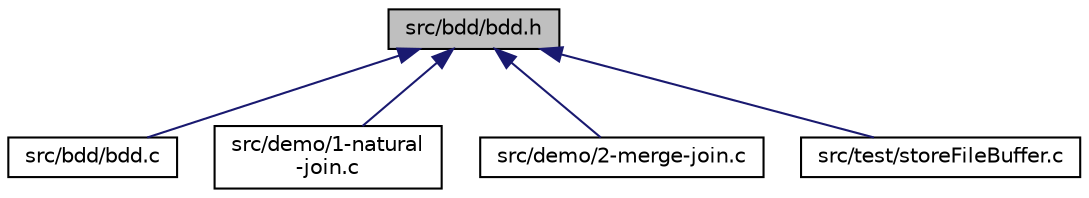 digraph "src/bdd/bdd.h"
{
  edge [fontname="Helvetica",fontsize="10",labelfontname="Helvetica",labelfontsize="10"];
  node [fontname="Helvetica",fontsize="10",shape=record];
  Node3 [label="src/bdd/bdd.h",height=0.2,width=0.4,color="black", fillcolor="grey75", style="filled", fontcolor="black"];
  Node3 -> Node4 [dir="back",color="midnightblue",fontsize="10",style="solid",fontname="Helvetica"];
  Node4 [label="src/bdd/bdd.c",height=0.2,width=0.4,color="black", fillcolor="white", style="filled",URL="$bdd_8c.html"];
  Node3 -> Node5 [dir="back",color="midnightblue",fontsize="10",style="solid",fontname="Helvetica"];
  Node5 [label="src/demo/1-natural\l-join.c",height=0.2,width=0.4,color="black", fillcolor="white", style="filled",URL="$1-natural-join_8c.html"];
  Node3 -> Node6 [dir="back",color="midnightblue",fontsize="10",style="solid",fontname="Helvetica"];
  Node6 [label="src/demo/2-merge-join.c",height=0.2,width=0.4,color="black", fillcolor="white", style="filled",URL="$2-merge-join_8c.html"];
  Node3 -> Node7 [dir="back",color="midnightblue",fontsize="10",style="solid",fontname="Helvetica"];
  Node7 [label="src/test/storeFileBuffer.c",height=0.2,width=0.4,color="black", fillcolor="white", style="filled",URL="$storeFileBuffer_8c.html"];
}
